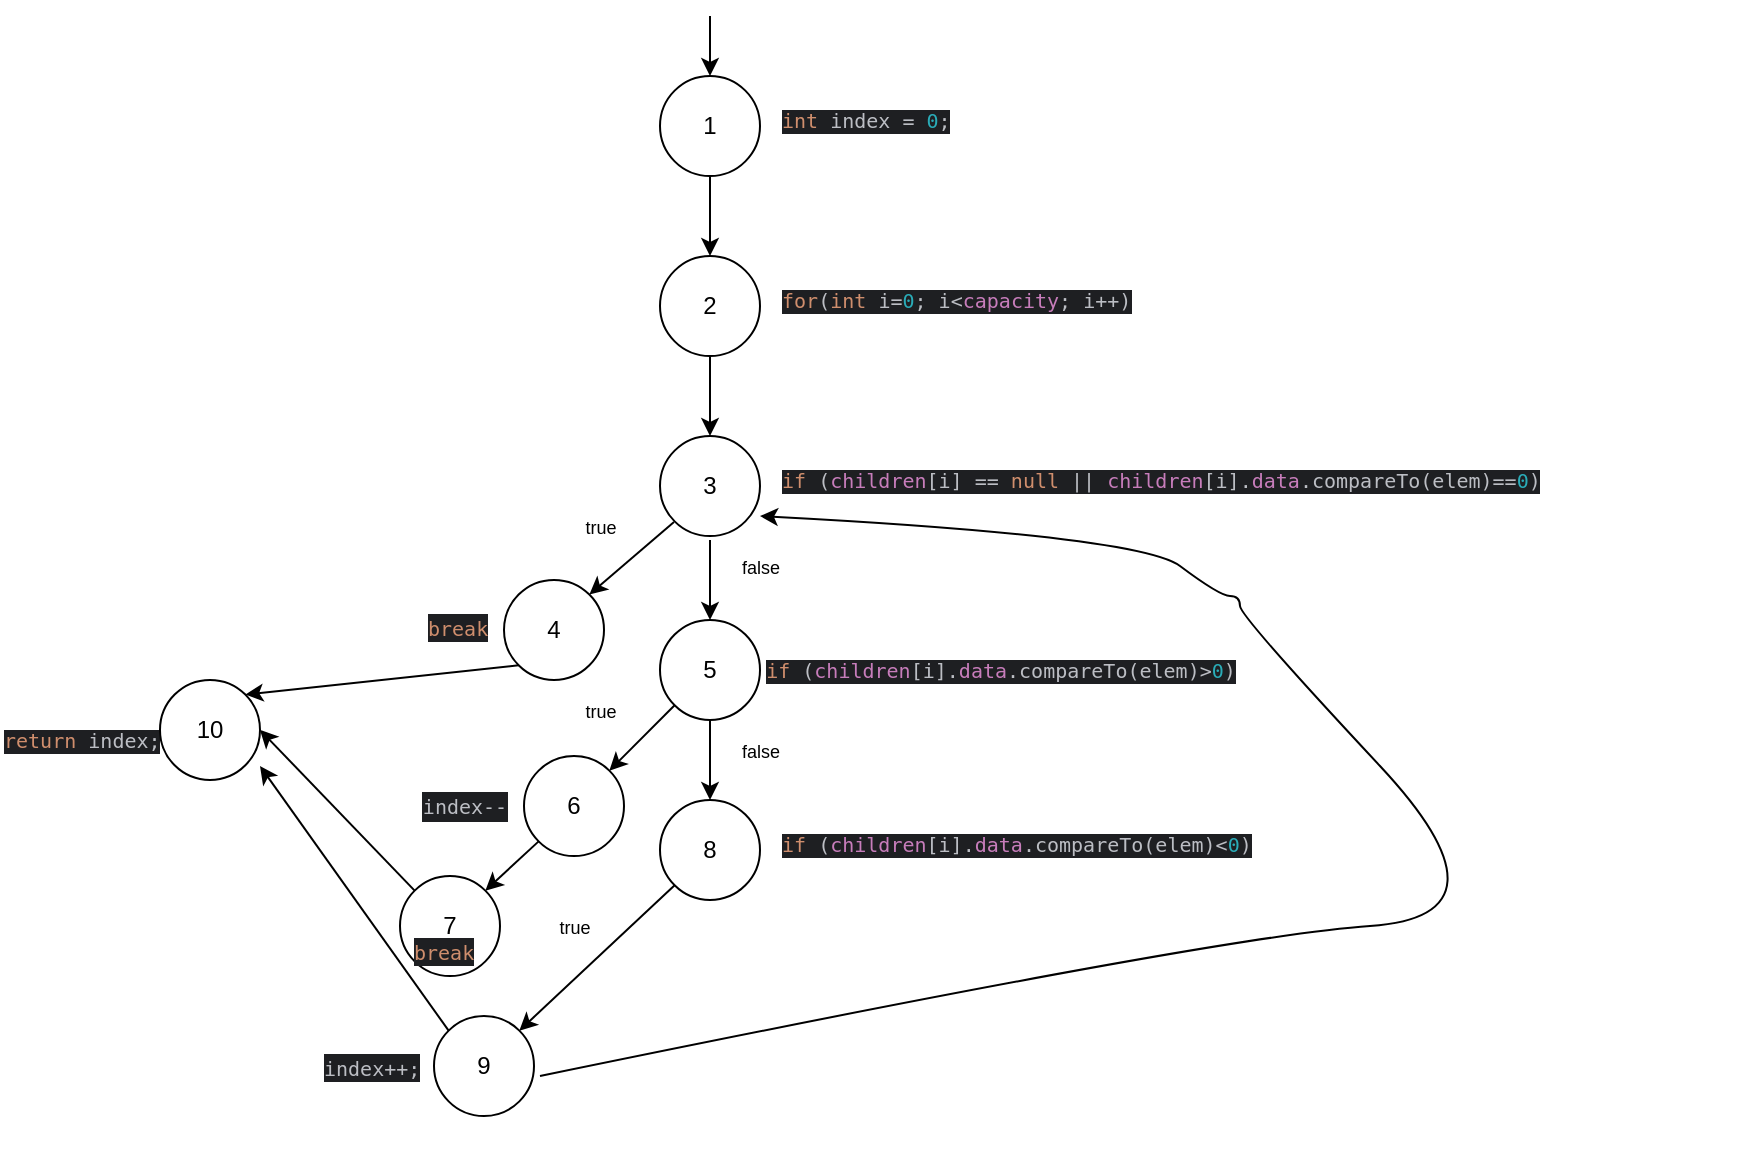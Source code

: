 <mxfile version="24.1.0" type="device">
  <diagram name="Página-1" id="vbOGfk5iJTFSjeD28d8R">
    <mxGraphModel dx="1050" dy="522" grid="1" gridSize="10" guides="1" tooltips="1" connect="1" arrows="1" fold="1" page="1" pageScale="1" pageWidth="827" pageHeight="1169" math="0" shadow="0">
      <root>
        <mxCell id="0" />
        <mxCell id="1" parent="0" />
        <mxCell id="0VPr1rxeREGL98D7X7g_-1" value="1" style="ellipse;whiteSpace=wrap;html=1;aspect=fixed;" parent="1" vertex="1">
          <mxGeometry x="400" y="40" width="50" height="50" as="geometry" />
        </mxCell>
        <mxCell id="0VPr1rxeREGL98D7X7g_-14" value="" style="endArrow=classic;html=1;rounded=0;entryX=0.5;entryY=0;entryDx=0;entryDy=0;" parent="1" target="0VPr1rxeREGL98D7X7g_-1" edge="1">
          <mxGeometry width="50" height="50" relative="1" as="geometry">
            <mxPoint x="425" y="10" as="sourcePoint" />
            <mxPoint x="464" y="-60" as="targetPoint" />
          </mxGeometry>
        </mxCell>
        <mxCell id="dLSK0X0-4pFbgPWj33sY-8" value="" style="endArrow=classic;html=1;rounded=0;exitX=0.5;exitY=1;exitDx=0;exitDy=0;entryX=0.5;entryY=0;entryDx=0;entryDy=0;" parent="1" source="0VPr1rxeREGL98D7X7g_-1" target="h7CvGscx-MhI4LOxAnHq-3" edge="1">
          <mxGeometry width="50" height="50" relative="1" as="geometry">
            <mxPoint x="567" y="90" as="sourcePoint" />
            <mxPoint x="425" y="127" as="targetPoint" />
          </mxGeometry>
        </mxCell>
        <mxCell id="wJ7XbH-UEHDy7YCLtIV_-51" value="&lt;font style=&quot;font-size: 9px;&quot;&gt;true&lt;/font&gt;" style="text;html=1;align=center;verticalAlign=middle;resizable=0;points=[];autosize=1;strokeColor=none;fillColor=none;" parent="1" vertex="1">
          <mxGeometry x="350" y="250" width="40" height="30" as="geometry" />
        </mxCell>
        <mxCell id="h7CvGscx-MhI4LOxAnHq-1" value="&lt;div style=&quot;background-color: rgb(30, 31, 34); color: rgb(188, 190, 196); font-size: 10px;&quot;&gt;&lt;pre style=&quot;font-family: &amp;quot;JetBrains Mono&amp;quot;, monospace;&quot;&gt;&lt;span style=&quot;color:#cf8e6d;&quot;&gt;int &lt;/span&gt;index = &lt;span style=&quot;color:#2aacb8;&quot;&gt;0&lt;/span&gt;;&lt;/pre&gt;&lt;/div&gt;" style="text;whiteSpace=wrap;html=1;" vertex="1" parent="1">
          <mxGeometry x="459" y="40" width="81" height="40" as="geometry" />
        </mxCell>
        <mxCell id="h7CvGscx-MhI4LOxAnHq-2" value="&lt;div style=&quot;background-color: rgb(30, 31, 34); color: rgb(188, 190, 196); font-size: 10px;&quot;&gt;&lt;pre style=&quot;font-family: &amp;quot;JetBrains Mono&amp;quot;, monospace;&quot;&gt;&lt;span style=&quot;color:#cf8e6d;&quot;&gt;for&lt;/span&gt;(&lt;span style=&quot;color:#cf8e6d;&quot;&gt;int &lt;/span&gt;i=&lt;span style=&quot;color:#2aacb8;&quot;&gt;0&lt;/span&gt;; i&amp;lt;&lt;span style=&quot;color:#c77dbb;&quot;&gt;capacity&lt;/span&gt;; i++)&lt;/pre&gt;&lt;/div&gt;" style="text;whiteSpace=wrap;html=1;" vertex="1" parent="1">
          <mxGeometry x="459" y="130" width="170" height="40" as="geometry" />
        </mxCell>
        <mxCell id="h7CvGscx-MhI4LOxAnHq-3" value="2" style="ellipse;whiteSpace=wrap;html=1;aspect=fixed;" vertex="1" parent="1">
          <mxGeometry x="400" y="130" width="50" height="50" as="geometry" />
        </mxCell>
        <mxCell id="h7CvGscx-MhI4LOxAnHq-7" style="edgeStyle=orthogonalEdgeStyle;rounded=0;orthogonalLoop=1;jettySize=auto;html=1;exitX=0.5;exitY=1;exitDx=0;exitDy=0;" edge="1" parent="1" source="h7CvGscx-MhI4LOxAnHq-2" target="h7CvGscx-MhI4LOxAnHq-2">
          <mxGeometry relative="1" as="geometry" />
        </mxCell>
        <mxCell id="h7CvGscx-MhI4LOxAnHq-8" value="&lt;div style=&quot;background-color: rgb(30, 31, 34); color: rgb(188, 190, 196); font-size: 10px;&quot;&gt;&lt;pre style=&quot;font-family: &amp;quot;JetBrains Mono&amp;quot;, monospace;&quot;&gt;&lt;span style=&quot;color:#cf8e6d;&quot;&gt;if &lt;/span&gt;(&lt;span style=&quot;color:#c77dbb;&quot;&gt;children&lt;/span&gt;[i] == &lt;span style=&quot;color:#cf8e6d;&quot;&gt;null &lt;/span&gt;|| &lt;span style=&quot;color:#c77dbb;&quot;&gt;children&lt;/span&gt;[i].&lt;span style=&quot;color:#c77dbb;&quot;&gt;data&lt;/span&gt;.compareTo(elem)==&lt;span style=&quot;color:#2aacb8;&quot;&gt;0&lt;/span&gt;)&lt;/pre&gt;&lt;/div&gt;" style="text;whiteSpace=wrap;html=1;" vertex="1" parent="1">
          <mxGeometry x="459" y="220" width="490" height="70" as="geometry" />
        </mxCell>
        <mxCell id="h7CvGscx-MhI4LOxAnHq-9" value="3" style="ellipse;whiteSpace=wrap;html=1;aspect=fixed;" vertex="1" parent="1">
          <mxGeometry x="400" y="220" width="50" height="50" as="geometry" />
        </mxCell>
        <mxCell id="h7CvGscx-MhI4LOxAnHq-10" value="" style="endArrow=classic;html=1;rounded=0;exitX=0.5;exitY=1;exitDx=0;exitDy=0;entryX=0.5;entryY=0;entryDx=0;entryDy=0;" edge="1" parent="1" source="h7CvGscx-MhI4LOxAnHq-3" target="h7CvGscx-MhI4LOxAnHq-9">
          <mxGeometry width="50" height="50" relative="1" as="geometry">
            <mxPoint x="424.5" y="180" as="sourcePoint" />
            <mxPoint x="424.5" y="220" as="targetPoint" />
          </mxGeometry>
        </mxCell>
        <mxCell id="h7CvGscx-MhI4LOxAnHq-12" value="4" style="ellipse;whiteSpace=wrap;html=1;aspect=fixed;" vertex="1" parent="1">
          <mxGeometry x="322" y="291.96" width="50" height="50" as="geometry" />
        </mxCell>
        <mxCell id="h7CvGscx-MhI4LOxAnHq-13" value="" style="endArrow=classic;html=1;rounded=0;entryX=1;entryY=0;entryDx=0;entryDy=0;" edge="1" parent="1" target="h7CvGscx-MhI4LOxAnHq-12">
          <mxGeometry width="50" height="50" relative="1" as="geometry">
            <mxPoint x="407" y="263" as="sourcePoint" />
            <mxPoint x="346.5" y="291.96" as="targetPoint" />
          </mxGeometry>
        </mxCell>
        <mxCell id="h7CvGscx-MhI4LOxAnHq-14" value="&lt;div style=&quot;background-color:#1e1f22;color:#bcbec4&quot;&gt;&lt;pre style=&quot;font-family: &amp;quot;JetBrains Mono&amp;quot;, monospace;&quot;&gt;&lt;span style=&quot;color: rgb(207, 142, 109);&quot;&gt;&lt;font style=&quot;font-size: 10px;&quot;&gt;break&lt;/font&gt;&lt;/span&gt;&lt;/pre&gt;&lt;/div&gt;" style="text;whiteSpace=wrap;html=1;" vertex="1" parent="1">
          <mxGeometry x="282" y="290" width="40" height="10" as="geometry" />
        </mxCell>
        <mxCell id="h7CvGscx-MhI4LOxAnHq-15" value="5" style="ellipse;whiteSpace=wrap;html=1;aspect=fixed;" vertex="1" parent="1">
          <mxGeometry x="400" y="311.96" width="50" height="50" as="geometry" />
        </mxCell>
        <mxCell id="h7CvGscx-MhI4LOxAnHq-16" value="" style="endArrow=classic;html=1;rounded=0;exitX=0.5;exitY=1;exitDx=0;exitDy=0;entryX=0.5;entryY=0;entryDx=0;entryDy=0;" edge="1" parent="1" target="h7CvGscx-MhI4LOxAnHq-15">
          <mxGeometry width="50" height="50" relative="1" as="geometry">
            <mxPoint x="425" y="271.96" as="sourcePoint" />
            <mxPoint x="424.5" y="311.96" as="targetPoint" />
          </mxGeometry>
        </mxCell>
        <mxCell id="h7CvGscx-MhI4LOxAnHq-17" value="&lt;div style=&quot;background-color: rgb(30, 31, 34); color: rgb(188, 190, 196); font-size: 10px;&quot;&gt;&lt;pre style=&quot;font-family: &amp;quot;JetBrains Mono&amp;quot;, monospace;&quot;&gt;&lt;span style=&quot;color:#cf8e6d;&quot;&gt;if &lt;/span&gt;(&lt;span style=&quot;color:#c77dbb;&quot;&gt;children&lt;/span&gt;[i].&lt;span style=&quot;color:#c77dbb;&quot;&gt;data&lt;/span&gt;.compareTo(elem)&amp;gt;&lt;span style=&quot;color:#2aacb8;&quot;&gt;0&lt;/span&gt;)&lt;/pre&gt;&lt;/div&gt;" style="text;html=1;align=center;verticalAlign=middle;resizable=0;points=[];autosize=1;strokeColor=none;fillColor=none;" vertex="1" parent="1">
          <mxGeometry x="450" y="311.96" width="240" height="50" as="geometry" />
        </mxCell>
        <mxCell id="h7CvGscx-MhI4LOxAnHq-18" value="&lt;font style=&quot;font-size: 9px;&quot;&gt;false&lt;/font&gt;" style="text;html=1;align=center;verticalAlign=middle;resizable=0;points=[];autosize=1;strokeColor=none;fillColor=none;" vertex="1" parent="1">
          <mxGeometry x="430" y="270" width="40" height="30" as="geometry" />
        </mxCell>
        <mxCell id="h7CvGscx-MhI4LOxAnHq-19" value="6" style="ellipse;whiteSpace=wrap;html=1;aspect=fixed;" vertex="1" parent="1">
          <mxGeometry x="332" y="380" width="50" height="50" as="geometry" />
        </mxCell>
        <mxCell id="h7CvGscx-MhI4LOxAnHq-20" value="" style="endArrow=classic;html=1;rounded=0;exitX=0;exitY=1;exitDx=0;exitDy=0;entryX=1;entryY=0;entryDx=0;entryDy=0;" edge="1" parent="1" target="h7CvGscx-MhI4LOxAnHq-19" source="h7CvGscx-MhI4LOxAnHq-15">
          <mxGeometry width="50" height="50" relative="1" as="geometry">
            <mxPoint x="425" y="361.96" as="sourcePoint" />
            <mxPoint x="424.5" y="401.96" as="targetPoint" />
          </mxGeometry>
        </mxCell>
        <mxCell id="h7CvGscx-MhI4LOxAnHq-21" value="&lt;div style=&quot;background-color:#1e1f22;color:#bcbec4&quot;&gt;&lt;pre style=&quot;font-family: &amp;quot;JetBrains Mono&amp;quot;, monospace;&quot;&gt;&lt;font style=&quot;font-size: 10px;&quot;&gt;index--&lt;/font&gt;&lt;/pre&gt;&lt;/div&gt;" style="text;html=1;align=center;verticalAlign=middle;resizable=0;points=[];autosize=1;strokeColor=none;fillColor=none;" vertex="1" parent="1">
          <mxGeometry x="272" y="380" width="60" height="50" as="geometry" />
        </mxCell>
        <mxCell id="h7CvGscx-MhI4LOxAnHq-22" value="&lt;font style=&quot;font-size: 9px;&quot;&gt;true&lt;/font&gt;" style="text;html=1;align=center;verticalAlign=middle;resizable=0;points=[];autosize=1;strokeColor=none;fillColor=none;" vertex="1" parent="1">
          <mxGeometry x="350" y="341.96" width="40" height="30" as="geometry" />
        </mxCell>
        <mxCell id="h7CvGscx-MhI4LOxAnHq-24" value="7" style="ellipse;whiteSpace=wrap;html=1;aspect=fixed;" vertex="1" parent="1">
          <mxGeometry x="270" y="440" width="50" height="50" as="geometry" />
        </mxCell>
        <mxCell id="h7CvGscx-MhI4LOxAnHq-25" value="" style="endArrow=classic;html=1;rounded=0;exitX=0;exitY=1;exitDx=0;exitDy=0;entryX=1;entryY=0;entryDx=0;entryDy=0;" edge="1" parent="1" target="h7CvGscx-MhI4LOxAnHq-24" source="h7CvGscx-MhI4LOxAnHq-19">
          <mxGeometry width="50" height="50" relative="1" as="geometry">
            <mxPoint x="425" y="451.96" as="sourcePoint" />
            <mxPoint x="424.5" y="491.96" as="targetPoint" />
          </mxGeometry>
        </mxCell>
        <mxCell id="h7CvGscx-MhI4LOxAnHq-27" value="&lt;div style=&quot;background-color:#1e1f22;color:#bcbec4&quot;&gt;&lt;pre style=&quot;font-family: &amp;quot;JetBrains Mono&amp;quot;, monospace;&quot;&gt;&lt;span style=&quot;color: rgb(207, 142, 109);&quot;&gt;&lt;font style=&quot;font-size: 10px;&quot;&gt;break&lt;/font&gt;&lt;/span&gt;&lt;/pre&gt;&lt;/div&gt;" style="text;whiteSpace=wrap;html=1;" vertex="1" parent="1">
          <mxGeometry x="275" y="451.96" width="40" height="10" as="geometry" />
        </mxCell>
        <mxCell id="h7CvGscx-MhI4LOxAnHq-30" value="&lt;div style=&quot;background-color: rgb(30, 31, 34); color: rgb(188, 190, 196); font-size: 10px;&quot;&gt;&lt;pre style=&quot;font-family: &amp;quot;JetBrains Mono&amp;quot;, monospace;&quot;&gt;&lt;span style=&quot;color:#cf8e6d;&quot;&gt;if &lt;/span&gt;(&lt;span style=&quot;color:#c77dbb;&quot;&gt;children&lt;/span&gt;[i].&lt;span style=&quot;color:#c77dbb;&quot;&gt;data&lt;/span&gt;.compareTo(elem)&amp;lt;&lt;span style=&quot;color:#2aacb8;&quot;&gt;0&lt;/span&gt;)&lt;/pre&gt;&lt;/div&gt;" style="text;whiteSpace=wrap;html=1;" vertex="1" parent="1">
          <mxGeometry x="459" y="401.96" width="231" height="38.04" as="geometry" />
        </mxCell>
        <mxCell id="h7CvGscx-MhI4LOxAnHq-31" value="8" style="ellipse;whiteSpace=wrap;html=1;aspect=fixed;" vertex="1" parent="1">
          <mxGeometry x="400" y="401.96" width="50" height="50" as="geometry" />
        </mxCell>
        <mxCell id="h7CvGscx-MhI4LOxAnHq-32" value="" style="endArrow=classic;html=1;rounded=0;exitX=0.5;exitY=1;exitDx=0;exitDy=0;entryX=0.5;entryY=0;entryDx=0;entryDy=0;" edge="1" parent="1" target="h7CvGscx-MhI4LOxAnHq-31">
          <mxGeometry width="50" height="50" relative="1" as="geometry">
            <mxPoint x="425" y="361.96" as="sourcePoint" />
            <mxPoint x="424.5" y="401.96" as="targetPoint" />
          </mxGeometry>
        </mxCell>
        <mxCell id="h7CvGscx-MhI4LOxAnHq-33" value="&lt;font style=&quot;font-size: 9px;&quot;&gt;false&lt;/font&gt;" style="text;html=1;align=center;verticalAlign=middle;resizable=0;points=[];autosize=1;strokeColor=none;fillColor=none;" vertex="1" parent="1">
          <mxGeometry x="430" y="361.96" width="40" height="30" as="geometry" />
        </mxCell>
        <mxCell id="h7CvGscx-MhI4LOxAnHq-34" value="&lt;div style=&quot;background-color:#1e1f22;color:#bcbec4&quot;&gt;&lt;pre style=&quot;font-family: &amp;quot;JetBrains Mono&amp;quot;, monospace;&quot;&gt;&lt;font style=&quot;font-size: 10px;&quot;&gt;index++;&lt;/font&gt;&lt;/pre&gt;&lt;/div&gt;" style="text;whiteSpace=wrap;html=1;" vertex="1" parent="1">
          <mxGeometry x="230" y="510" width="102" height="70" as="geometry" />
        </mxCell>
        <mxCell id="h7CvGscx-MhI4LOxAnHq-36" value="" style="endArrow=classic;html=1;rounded=0;exitX=0;exitY=1;exitDx=0;exitDy=0;entryX=1;entryY=0;entryDx=0;entryDy=0;" edge="1" parent="1" source="h7CvGscx-MhI4LOxAnHq-31" target="h7CvGscx-MhI4LOxAnHq-37">
          <mxGeometry width="50" height="50" relative="1" as="geometry">
            <mxPoint x="441" y="480" as="sourcePoint" />
            <mxPoint x="380" y="470" as="targetPoint" />
          </mxGeometry>
        </mxCell>
        <mxCell id="h7CvGscx-MhI4LOxAnHq-37" value="9" style="ellipse;whiteSpace=wrap;html=1;aspect=fixed;" vertex="1" parent="1">
          <mxGeometry x="287" y="510" width="50" height="50" as="geometry" />
        </mxCell>
        <mxCell id="h7CvGscx-MhI4LOxAnHq-38" value="&lt;font style=&quot;font-size: 9px;&quot;&gt;true&lt;/font&gt;" style="text;html=1;align=center;verticalAlign=middle;resizable=0;points=[];autosize=1;strokeColor=none;fillColor=none;" vertex="1" parent="1">
          <mxGeometry x="337" y="450" width="40" height="30" as="geometry" />
        </mxCell>
        <mxCell id="h7CvGscx-MhI4LOxAnHq-41" value="" style="curved=1;endArrow=classic;html=1;rounded=0;" edge="1" parent="1">
          <mxGeometry width="50" height="50" relative="1" as="geometry">
            <mxPoint x="340" y="540" as="sourcePoint" />
            <mxPoint x="450" y="260" as="targetPoint" />
            <Array as="points">
              <mxPoint x="680" y="470" />
              <mxPoint x="830" y="460" />
              <mxPoint x="690" y="310" />
              <mxPoint x="690" y="300" />
              <mxPoint x="680" y="300" />
              <mxPoint x="640" y="270" />
            </Array>
          </mxGeometry>
        </mxCell>
        <mxCell id="h7CvGscx-MhI4LOxAnHq-42" value="&lt;div style=&quot;background-color: rgb(30, 31, 34); color: rgb(188, 190, 196); font-size: 10px;&quot;&gt;&lt;pre style=&quot;font-family: &amp;quot;JetBrains Mono&amp;quot;, monospace;&quot;&gt;&lt;span style=&quot;color:#cf8e6d;&quot;&gt;return &lt;/span&gt;index;&lt;/pre&gt;&lt;/div&gt;" style="text;whiteSpace=wrap;html=1;" vertex="1" parent="1">
          <mxGeometry x="70" y="350" width="130" height="70" as="geometry" />
        </mxCell>
        <mxCell id="h7CvGscx-MhI4LOxAnHq-43" value="10" style="ellipse;whiteSpace=wrap;html=1;aspect=fixed;" vertex="1" parent="1">
          <mxGeometry x="150" y="341.96" width="50" height="50" as="geometry" />
        </mxCell>
        <mxCell id="h7CvGscx-MhI4LOxAnHq-45" value="" style="endArrow=classic;html=1;rounded=0;entryX=1;entryY=0.5;entryDx=0;entryDy=0;exitX=0;exitY=0;exitDx=0;exitDy=0;" edge="1" parent="1" source="h7CvGscx-MhI4LOxAnHq-37" target="h7CvGscx-MhI4LOxAnHq-42">
          <mxGeometry width="50" height="50" relative="1" as="geometry">
            <mxPoint x="340" y="390" as="sourcePoint" />
            <mxPoint x="390" y="340" as="targetPoint" />
          </mxGeometry>
        </mxCell>
        <mxCell id="h7CvGscx-MhI4LOxAnHq-46" value="" style="endArrow=classic;html=1;rounded=0;entryX=1;entryY=0.5;entryDx=0;entryDy=0;exitX=0;exitY=0;exitDx=0;exitDy=0;" edge="1" parent="1" source="h7CvGscx-MhI4LOxAnHq-24" target="h7CvGscx-MhI4LOxAnHq-43">
          <mxGeometry width="50" height="50" relative="1" as="geometry">
            <mxPoint x="340" y="390" as="sourcePoint" />
            <mxPoint x="390" y="340" as="targetPoint" />
          </mxGeometry>
        </mxCell>
        <mxCell id="h7CvGscx-MhI4LOxAnHq-50" value="" style="endArrow=classic;html=1;rounded=0;entryX=1;entryY=0;entryDx=0;entryDy=0;exitX=0;exitY=1;exitDx=0;exitDy=0;" edge="1" parent="1" source="h7CvGscx-MhI4LOxAnHq-12" target="h7CvGscx-MhI4LOxAnHq-43">
          <mxGeometry width="50" height="50" relative="1" as="geometry">
            <mxPoint x="340" y="390" as="sourcePoint" />
            <mxPoint x="390" y="340" as="targetPoint" />
          </mxGeometry>
        </mxCell>
      </root>
    </mxGraphModel>
  </diagram>
</mxfile>
